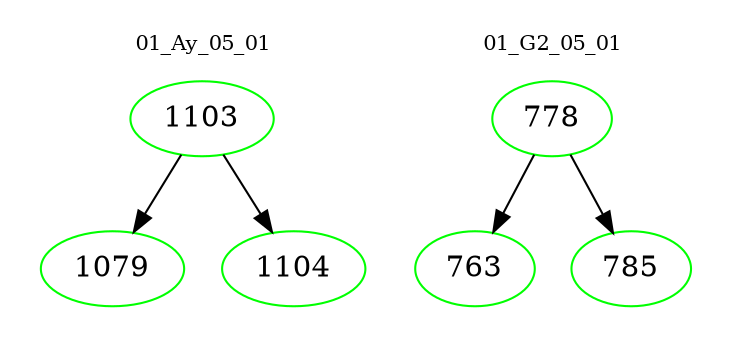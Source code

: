 digraph{
subgraph cluster_0 {
color = white
label = "01_Ay_05_01";
fontsize=10;
T0_1103 [label="1103", color="green"]
T0_1103 -> T0_1079 [color="black"]
T0_1079 [label="1079", color="green"]
T0_1103 -> T0_1104 [color="black"]
T0_1104 [label="1104", color="green"]
}
subgraph cluster_1 {
color = white
label = "01_G2_05_01";
fontsize=10;
T1_778 [label="778", color="green"]
T1_778 -> T1_763 [color="black"]
T1_763 [label="763", color="green"]
T1_778 -> T1_785 [color="black"]
T1_785 [label="785", color="green"]
}
}
